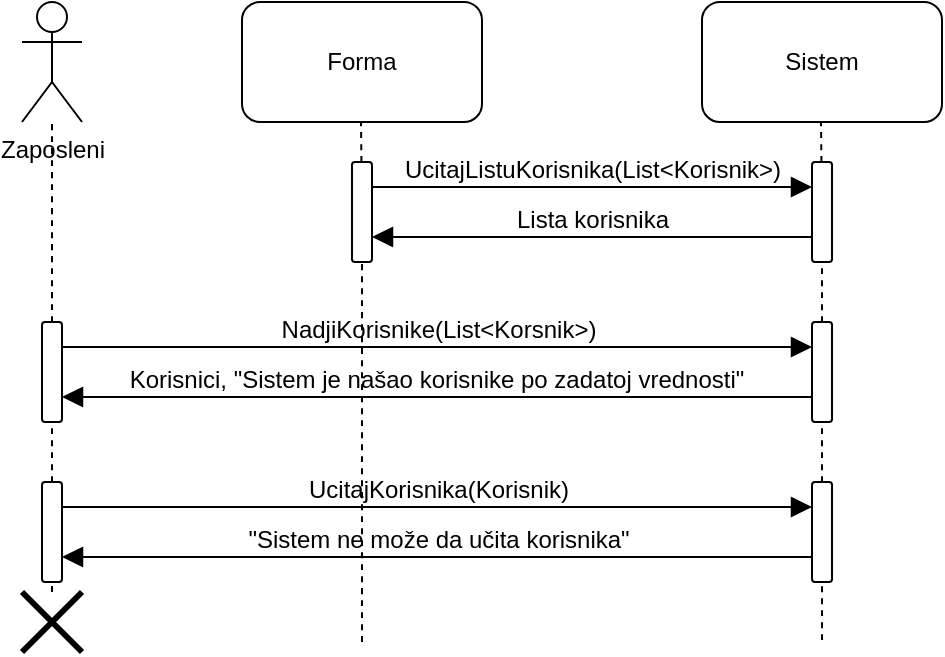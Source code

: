 <mxfile version="24.7.7">
  <diagram name="Page-1" id="2YBvvXClWsGukQMizWep">
    <mxGraphModel dx="1050" dy="530" grid="1" gridSize="10" guides="1" tooltips="1" connect="1" arrows="1" fold="1" page="1" pageScale="1" pageWidth="850" pageHeight="1100" math="0" shadow="0">
      <root>
        <mxCell id="0" />
        <mxCell id="1" parent="0" />
        <mxCell id="YEEM2RJTBx1bhuOSEW0l-1" value="Zaposleni" style="shape=umlActor;verticalLabelPosition=bottom;verticalAlign=top;html=1;outlineConnect=0;" parent="1" vertex="1">
          <mxGeometry x="40" y="40" width="30" height="60" as="geometry" />
        </mxCell>
        <mxCell id="YEEM2RJTBx1bhuOSEW0l-2" value="" style="endArrow=none;dashed=1;html=1;rounded=0;fontSize=12;startSize=8;endSize=8;curved=1;" parent="1" source="vn3jzW4ECJBIu7uXpiRa-1" edge="1">
          <mxGeometry width="50" height="50" relative="1" as="geometry">
            <mxPoint x="55" y="520" as="sourcePoint" />
            <mxPoint x="55" y="100" as="targetPoint" />
          </mxGeometry>
        </mxCell>
        <mxCell id="YEEM2RJTBx1bhuOSEW0l-3" value="Forma" style="rounded=1;whiteSpace=wrap;html=1;" parent="1" vertex="1">
          <mxGeometry x="150" y="40" width="120" height="60" as="geometry" />
        </mxCell>
        <mxCell id="YEEM2RJTBx1bhuOSEW0l-4" value="Sistem" style="rounded=1;whiteSpace=wrap;html=1;" parent="1" vertex="1">
          <mxGeometry x="380" y="40" width="120" height="60" as="geometry" />
        </mxCell>
        <mxCell id="YEEM2RJTBx1bhuOSEW0l-5" value="" style="endArrow=none;dashed=1;html=1;rounded=0;fontSize=12;startSize=8;endSize=8;curved=1;" parent="1" source="YEEM2RJTBx1bhuOSEW0l-7" edge="1">
          <mxGeometry width="50" height="50" relative="1" as="geometry">
            <mxPoint x="209.5" y="350" as="sourcePoint" />
            <mxPoint x="209.5" y="100" as="targetPoint" />
          </mxGeometry>
        </mxCell>
        <mxCell id="YEEM2RJTBx1bhuOSEW0l-6" value="" style="endArrow=none;dashed=1;html=1;rounded=0;fontSize=12;startSize=8;endSize=8;curved=1;" parent="1" source="YEEM2RJTBx1bhuOSEW0l-9" edge="1">
          <mxGeometry width="50" height="50" relative="1" as="geometry">
            <mxPoint x="439.5" y="350" as="sourcePoint" />
            <mxPoint x="439.5" y="100" as="targetPoint" />
          </mxGeometry>
        </mxCell>
        <mxCell id="YEEM2RJTBx1bhuOSEW0l-7" value="" style="rounded=1;whiteSpace=wrap;html=1;rotation=-90;" parent="1" vertex="1">
          <mxGeometry x="185" y="140" width="50" height="10" as="geometry" />
        </mxCell>
        <mxCell id="YEEM2RJTBx1bhuOSEW0l-10" value="" style="endArrow=none;dashed=1;html=1;rounded=0;fontSize=12;startSize=8;endSize=8;curved=1;" parent="1" source="YEEM2RJTBx1bhuOSEW0l-13" target="YEEM2RJTBx1bhuOSEW0l-9" edge="1">
          <mxGeometry width="50" height="50" relative="1" as="geometry">
            <mxPoint x="439.5" y="350" as="sourcePoint" />
            <mxPoint x="439.5" y="100" as="targetPoint" />
          </mxGeometry>
        </mxCell>
        <mxCell id="YEEM2RJTBx1bhuOSEW0l-9" value="" style="rounded=1;whiteSpace=wrap;html=1;rotation=-90;" parent="1" vertex="1">
          <mxGeometry x="415" y="140" width="50" height="10" as="geometry" />
        </mxCell>
        <mxCell id="YEEM2RJTBx1bhuOSEW0l-14" value="" style="endArrow=none;dashed=1;html=1;rounded=0;fontSize=12;startSize=8;endSize=8;curved=1;" parent="1" source="YEEM2RJTBx1bhuOSEW0l-17" target="YEEM2RJTBx1bhuOSEW0l-13" edge="1">
          <mxGeometry width="50" height="50" relative="1" as="geometry">
            <mxPoint x="439.5" y="350" as="sourcePoint" />
            <mxPoint x="440" y="170" as="targetPoint" />
          </mxGeometry>
        </mxCell>
        <mxCell id="YEEM2RJTBx1bhuOSEW0l-13" value="" style="rounded=1;whiteSpace=wrap;html=1;rotation=-90;" parent="1" vertex="1">
          <mxGeometry x="415" y="220" width="50" height="10" as="geometry" />
        </mxCell>
        <mxCell id="YEEM2RJTBx1bhuOSEW0l-16" value="" style="endArrow=none;dashed=1;html=1;rounded=0;fontSize=12;startSize=8;endSize=8;curved=1;entryX=0;entryY=0.5;entryDx=0;entryDy=0;" parent="1" target="YEEM2RJTBx1bhuOSEW0l-7" edge="1">
          <mxGeometry width="50" height="50" relative="1" as="geometry">
            <mxPoint x="210" y="360" as="sourcePoint" />
            <mxPoint x="210" y="330" as="targetPoint" />
          </mxGeometry>
        </mxCell>
        <mxCell id="YEEM2RJTBx1bhuOSEW0l-18" value="" style="endArrow=none;dashed=1;html=1;rounded=0;fontSize=12;startSize=8;endSize=8;curved=1;exitX=1;exitY=0.5;exitDx=0;exitDy=0;" parent="1" target="YEEM2RJTBx1bhuOSEW0l-17" edge="1">
          <mxGeometry width="50" height="50" relative="1" as="geometry">
            <mxPoint x="440" y="359" as="sourcePoint" />
            <mxPoint x="440" y="250" as="targetPoint" />
          </mxGeometry>
        </mxCell>
        <mxCell id="YEEM2RJTBx1bhuOSEW0l-17" value="" style="rounded=1;whiteSpace=wrap;html=1;rotation=-90;" parent="1" vertex="1">
          <mxGeometry x="415" y="300" width="50" height="10" as="geometry" />
        </mxCell>
        <mxCell id="YEEM2RJTBx1bhuOSEW0l-19" value="UcitajListuKorisnika(List&amp;lt;Korisnik&amp;gt;)" style="html=1;verticalAlign=bottom;labelBackgroundColor=none;endArrow=block;endFill=1;rounded=0;fontSize=12;startSize=8;endSize=8;curved=1;entryX=0.75;entryY=0;entryDx=0;entryDy=0;exitX=0.75;exitY=1;exitDx=0;exitDy=0;" parent="1" source="YEEM2RJTBx1bhuOSEW0l-7" target="YEEM2RJTBx1bhuOSEW0l-9" edge="1">
          <mxGeometry width="160" relative="1" as="geometry">
            <mxPoint x="220" y="140" as="sourcePoint" />
            <mxPoint x="380" y="140" as="targetPoint" />
          </mxGeometry>
        </mxCell>
        <mxCell id="YEEM2RJTBx1bhuOSEW0l-20" value="Lista korisnika" style="html=1;verticalAlign=bottom;labelBackgroundColor=none;endArrow=block;endFill=1;rounded=0;fontSize=12;startSize=8;endSize=8;curved=1;entryX=0.25;entryY=1;entryDx=0;entryDy=0;exitX=0.25;exitY=0;exitDx=0;exitDy=0;" parent="1" source="YEEM2RJTBx1bhuOSEW0l-9" target="YEEM2RJTBx1bhuOSEW0l-7" edge="1">
          <mxGeometry width="160" relative="1" as="geometry">
            <mxPoint x="430" y="150" as="sourcePoint" />
            <mxPoint x="590" y="150" as="targetPoint" />
          </mxGeometry>
        </mxCell>
        <mxCell id="YEEM2RJTBx1bhuOSEW0l-21" value="NadjiKorisnike(List&amp;lt;Korsnik&amp;gt;)" style="html=1;verticalAlign=bottom;labelBackgroundColor=none;endArrow=block;endFill=1;rounded=0;fontSize=12;startSize=8;endSize=8;curved=1;entryX=0.75;entryY=0;entryDx=0;entryDy=0;exitX=0.75;exitY=1;exitDx=0;exitDy=0;" parent="1" source="vn3jzW4ECJBIu7uXpiRa-1" target="YEEM2RJTBx1bhuOSEW0l-13" edge="1">
          <mxGeometry x="0.003" width="160" relative="1" as="geometry">
            <mxPoint x="215" y="212.5" as="sourcePoint" />
            <mxPoint x="440" y="219" as="targetPoint" />
            <mxPoint as="offset" />
          </mxGeometry>
        </mxCell>
        <mxCell id="YEEM2RJTBx1bhuOSEW0l-22" value="Korisnici, &quot;Sistem je našao korisnike po zadatoj vrednosti&quot;" style="html=1;verticalAlign=bottom;labelBackgroundColor=none;endArrow=block;endFill=1;rounded=0;fontSize=12;startSize=8;endSize=8;curved=1;entryX=0.25;entryY=1;entryDx=0;entryDy=0;exitX=0.25;exitY=0;exitDx=0;exitDy=0;" parent="1" source="YEEM2RJTBx1bhuOSEW0l-13" target="vn3jzW4ECJBIu7uXpiRa-1" edge="1">
          <mxGeometry x="0.003" width="160" relative="1" as="geometry">
            <mxPoint x="430" y="240" as="sourcePoint" />
            <mxPoint x="215" y="237.5" as="targetPoint" />
            <mxPoint as="offset" />
          </mxGeometry>
        </mxCell>
        <mxCell id="YEEM2RJTBx1bhuOSEW0l-23" value="UcitajKorisnika(Korisnik)" style="html=1;verticalAlign=bottom;labelBackgroundColor=none;endArrow=block;endFill=1;rounded=0;fontSize=12;startSize=8;endSize=8;curved=1;entryX=0.75;entryY=0;entryDx=0;entryDy=0;exitX=0.75;exitY=1;exitDx=0;exitDy=0;" parent="1" source="vn3jzW4ECJBIu7uXpiRa-3" target="YEEM2RJTBx1bhuOSEW0l-17" edge="1">
          <mxGeometry width="160" relative="1" as="geometry">
            <mxPoint x="215" y="292.5" as="sourcePoint" />
            <mxPoint x="440" y="290" as="targetPoint" />
          </mxGeometry>
        </mxCell>
        <mxCell id="YEEM2RJTBx1bhuOSEW0l-24" value="&quot;Sistem ne može da učita korisnika&quot;" style="html=1;verticalAlign=bottom;labelBackgroundColor=none;endArrow=block;endFill=1;rounded=0;fontSize=12;startSize=8;endSize=8;curved=1;entryX=0.25;entryY=1;entryDx=0;entryDy=0;exitX=0.25;exitY=0;exitDx=0;exitDy=0;" parent="1" source="YEEM2RJTBx1bhuOSEW0l-17" target="vn3jzW4ECJBIu7uXpiRa-3" edge="1">
          <mxGeometry width="160" relative="1" as="geometry">
            <mxPoint x="430" y="320" as="sourcePoint" />
            <mxPoint x="215" y="317.5" as="targetPoint" />
          </mxGeometry>
        </mxCell>
        <mxCell id="vn3jzW4ECJBIu7uXpiRa-2" value="" style="endArrow=none;dashed=1;html=1;rounded=0;fontSize=12;startSize=8;endSize=8;curved=1;" parent="1" source="vn3jzW4ECJBIu7uXpiRa-3" target="vn3jzW4ECJBIu7uXpiRa-1" edge="1">
          <mxGeometry width="50" height="50" relative="1" as="geometry">
            <mxPoint x="55" y="390" as="sourcePoint" />
            <mxPoint x="55" y="100" as="targetPoint" />
          </mxGeometry>
        </mxCell>
        <mxCell id="vn3jzW4ECJBIu7uXpiRa-1" value="" style="rounded=1;whiteSpace=wrap;html=1;rotation=-90;" parent="1" vertex="1">
          <mxGeometry x="30" y="220" width="50" height="10" as="geometry" />
        </mxCell>
        <mxCell id="vn3jzW4ECJBIu7uXpiRa-4" value="" style="endArrow=none;dashed=1;html=1;rounded=0;fontSize=12;startSize=8;endSize=8;curved=1;" parent="1" source="YwiZ-a-ZEbsGkp1o3TXn-3" target="vn3jzW4ECJBIu7uXpiRa-3" edge="1">
          <mxGeometry width="50" height="50" relative="1" as="geometry">
            <mxPoint x="55" y="350" as="sourcePoint" />
            <mxPoint x="55" y="250" as="targetPoint" />
          </mxGeometry>
        </mxCell>
        <mxCell id="vn3jzW4ECJBIu7uXpiRa-3" value="" style="rounded=1;whiteSpace=wrap;html=1;rotation=-90;" parent="1" vertex="1">
          <mxGeometry x="30" y="300" width="50" height="10" as="geometry" />
        </mxCell>
        <mxCell id="YwiZ-a-ZEbsGkp1o3TXn-3" value="" style="shape=umlDestroy;whiteSpace=wrap;html=1;strokeWidth=3;targetShapes=umlLifeline;" parent="1" vertex="1">
          <mxGeometry x="40" y="335" width="30" height="30" as="geometry" />
        </mxCell>
      </root>
    </mxGraphModel>
  </diagram>
</mxfile>
